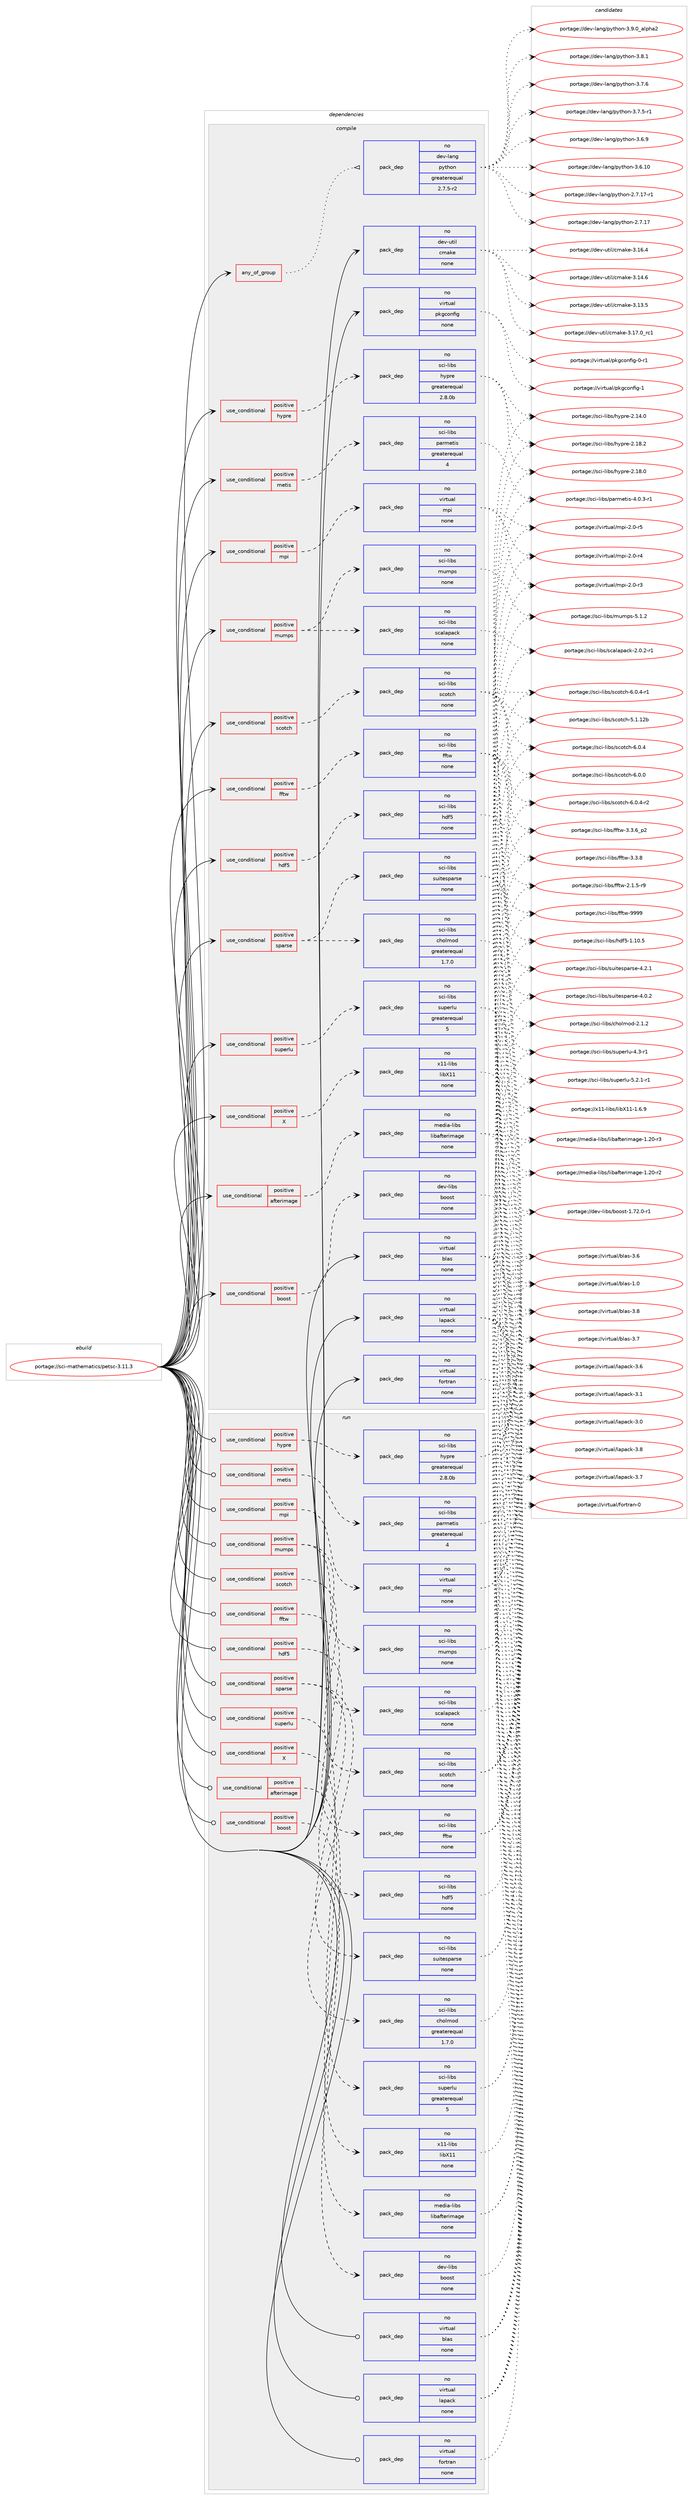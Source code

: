 digraph prolog {

# *************
# Graph options
# *************

newrank=true;
concentrate=true;
compound=true;
graph [rankdir=LR,fontname=Helvetica,fontsize=10,ranksep=1.5];#, ranksep=2.5, nodesep=0.2];
edge  [arrowhead=vee];
node  [fontname=Helvetica,fontsize=10];

# **********
# The ebuild
# **********

subgraph cluster_leftcol {
color=gray;
rank=same;
label=<<i>ebuild</i>>;
id [label="portage://sci-mathematics/petsc-3.11.3", color=red, width=4, href="../sci-mathematics/petsc-3.11.3.svg"];
}

# ****************
# The dependencies
# ****************

subgraph cluster_midcol {
color=gray;
label=<<i>dependencies</i>>;
subgraph cluster_compile {
fillcolor="#eeeeee";
style=filled;
label=<<i>compile</i>>;
subgraph any1338 {
dependency81937 [label=<<TABLE BORDER="0" CELLBORDER="1" CELLSPACING="0" CELLPADDING="4"><TR><TD CELLPADDING="10">any_of_group</TD></TR></TABLE>>, shape=none, color=red];subgraph pack64492 {
dependency81938 [label=<<TABLE BORDER="0" CELLBORDER="1" CELLSPACING="0" CELLPADDING="4" WIDTH="220"><TR><TD ROWSPAN="6" CELLPADDING="30">pack_dep</TD></TR><TR><TD WIDTH="110">no</TD></TR><TR><TD>dev-lang</TD></TR><TR><TD>python</TD></TR><TR><TD>greaterequal</TD></TR><TR><TD>2.7.5-r2</TD></TR></TABLE>>, shape=none, color=blue];
}
dependency81937:e -> dependency81938:w [weight=20,style="dotted",arrowhead="oinv"];
}
id:e -> dependency81937:w [weight=20,style="solid",arrowhead="vee"];
subgraph cond16023 {
dependency81939 [label=<<TABLE BORDER="0" CELLBORDER="1" CELLSPACING="0" CELLPADDING="4"><TR><TD ROWSPAN="3" CELLPADDING="10">use_conditional</TD></TR><TR><TD>positive</TD></TR><TR><TD>X</TD></TR></TABLE>>, shape=none, color=red];
subgraph pack64493 {
dependency81940 [label=<<TABLE BORDER="0" CELLBORDER="1" CELLSPACING="0" CELLPADDING="4" WIDTH="220"><TR><TD ROWSPAN="6" CELLPADDING="30">pack_dep</TD></TR><TR><TD WIDTH="110">no</TD></TR><TR><TD>x11-libs</TD></TR><TR><TD>libX11</TD></TR><TR><TD>none</TD></TR><TR><TD></TD></TR></TABLE>>, shape=none, color=blue];
}
dependency81939:e -> dependency81940:w [weight=20,style="dashed",arrowhead="vee"];
}
id:e -> dependency81939:w [weight=20,style="solid",arrowhead="vee"];
subgraph cond16024 {
dependency81941 [label=<<TABLE BORDER="0" CELLBORDER="1" CELLSPACING="0" CELLPADDING="4"><TR><TD ROWSPAN="3" CELLPADDING="10">use_conditional</TD></TR><TR><TD>positive</TD></TR><TR><TD>afterimage</TD></TR></TABLE>>, shape=none, color=red];
subgraph pack64494 {
dependency81942 [label=<<TABLE BORDER="0" CELLBORDER="1" CELLSPACING="0" CELLPADDING="4" WIDTH="220"><TR><TD ROWSPAN="6" CELLPADDING="30">pack_dep</TD></TR><TR><TD WIDTH="110">no</TD></TR><TR><TD>media-libs</TD></TR><TR><TD>libafterimage</TD></TR><TR><TD>none</TD></TR><TR><TD></TD></TR></TABLE>>, shape=none, color=blue];
}
dependency81941:e -> dependency81942:w [weight=20,style="dashed",arrowhead="vee"];
}
id:e -> dependency81941:w [weight=20,style="solid",arrowhead="vee"];
subgraph cond16025 {
dependency81943 [label=<<TABLE BORDER="0" CELLBORDER="1" CELLSPACING="0" CELLPADDING="4"><TR><TD ROWSPAN="3" CELLPADDING="10">use_conditional</TD></TR><TR><TD>positive</TD></TR><TR><TD>boost</TD></TR></TABLE>>, shape=none, color=red];
subgraph pack64495 {
dependency81944 [label=<<TABLE BORDER="0" CELLBORDER="1" CELLSPACING="0" CELLPADDING="4" WIDTH="220"><TR><TD ROWSPAN="6" CELLPADDING="30">pack_dep</TD></TR><TR><TD WIDTH="110">no</TD></TR><TR><TD>dev-libs</TD></TR><TR><TD>boost</TD></TR><TR><TD>none</TD></TR><TR><TD></TD></TR></TABLE>>, shape=none, color=blue];
}
dependency81943:e -> dependency81944:w [weight=20,style="dashed",arrowhead="vee"];
}
id:e -> dependency81943:w [weight=20,style="solid",arrowhead="vee"];
subgraph cond16026 {
dependency81945 [label=<<TABLE BORDER="0" CELLBORDER="1" CELLSPACING="0" CELLPADDING="4"><TR><TD ROWSPAN="3" CELLPADDING="10">use_conditional</TD></TR><TR><TD>positive</TD></TR><TR><TD>fftw</TD></TR></TABLE>>, shape=none, color=red];
subgraph pack64496 {
dependency81946 [label=<<TABLE BORDER="0" CELLBORDER="1" CELLSPACING="0" CELLPADDING="4" WIDTH="220"><TR><TD ROWSPAN="6" CELLPADDING="30">pack_dep</TD></TR><TR><TD WIDTH="110">no</TD></TR><TR><TD>sci-libs</TD></TR><TR><TD>fftw</TD></TR><TR><TD>none</TD></TR><TR><TD></TD></TR></TABLE>>, shape=none, color=blue];
}
dependency81945:e -> dependency81946:w [weight=20,style="dashed",arrowhead="vee"];
}
id:e -> dependency81945:w [weight=20,style="solid",arrowhead="vee"];
subgraph cond16027 {
dependency81947 [label=<<TABLE BORDER="0" CELLBORDER="1" CELLSPACING="0" CELLPADDING="4"><TR><TD ROWSPAN="3" CELLPADDING="10">use_conditional</TD></TR><TR><TD>positive</TD></TR><TR><TD>hdf5</TD></TR></TABLE>>, shape=none, color=red];
subgraph pack64497 {
dependency81948 [label=<<TABLE BORDER="0" CELLBORDER="1" CELLSPACING="0" CELLPADDING="4" WIDTH="220"><TR><TD ROWSPAN="6" CELLPADDING="30">pack_dep</TD></TR><TR><TD WIDTH="110">no</TD></TR><TR><TD>sci-libs</TD></TR><TR><TD>hdf5</TD></TR><TR><TD>none</TD></TR><TR><TD></TD></TR></TABLE>>, shape=none, color=blue];
}
dependency81947:e -> dependency81948:w [weight=20,style="dashed",arrowhead="vee"];
}
id:e -> dependency81947:w [weight=20,style="solid",arrowhead="vee"];
subgraph cond16028 {
dependency81949 [label=<<TABLE BORDER="0" CELLBORDER="1" CELLSPACING="0" CELLPADDING="4"><TR><TD ROWSPAN="3" CELLPADDING="10">use_conditional</TD></TR><TR><TD>positive</TD></TR><TR><TD>hypre</TD></TR></TABLE>>, shape=none, color=red];
subgraph pack64498 {
dependency81950 [label=<<TABLE BORDER="0" CELLBORDER="1" CELLSPACING="0" CELLPADDING="4" WIDTH="220"><TR><TD ROWSPAN="6" CELLPADDING="30">pack_dep</TD></TR><TR><TD WIDTH="110">no</TD></TR><TR><TD>sci-libs</TD></TR><TR><TD>hypre</TD></TR><TR><TD>greaterequal</TD></TR><TR><TD>2.8.0b</TD></TR></TABLE>>, shape=none, color=blue];
}
dependency81949:e -> dependency81950:w [weight=20,style="dashed",arrowhead="vee"];
}
id:e -> dependency81949:w [weight=20,style="solid",arrowhead="vee"];
subgraph cond16029 {
dependency81951 [label=<<TABLE BORDER="0" CELLBORDER="1" CELLSPACING="0" CELLPADDING="4"><TR><TD ROWSPAN="3" CELLPADDING="10">use_conditional</TD></TR><TR><TD>positive</TD></TR><TR><TD>metis</TD></TR></TABLE>>, shape=none, color=red];
subgraph pack64499 {
dependency81952 [label=<<TABLE BORDER="0" CELLBORDER="1" CELLSPACING="0" CELLPADDING="4" WIDTH="220"><TR><TD ROWSPAN="6" CELLPADDING="30">pack_dep</TD></TR><TR><TD WIDTH="110">no</TD></TR><TR><TD>sci-libs</TD></TR><TR><TD>parmetis</TD></TR><TR><TD>greaterequal</TD></TR><TR><TD>4</TD></TR></TABLE>>, shape=none, color=blue];
}
dependency81951:e -> dependency81952:w [weight=20,style="dashed",arrowhead="vee"];
}
id:e -> dependency81951:w [weight=20,style="solid",arrowhead="vee"];
subgraph cond16030 {
dependency81953 [label=<<TABLE BORDER="0" CELLBORDER="1" CELLSPACING="0" CELLPADDING="4"><TR><TD ROWSPAN="3" CELLPADDING="10">use_conditional</TD></TR><TR><TD>positive</TD></TR><TR><TD>mpi</TD></TR></TABLE>>, shape=none, color=red];
subgraph pack64500 {
dependency81954 [label=<<TABLE BORDER="0" CELLBORDER="1" CELLSPACING="0" CELLPADDING="4" WIDTH="220"><TR><TD ROWSPAN="6" CELLPADDING="30">pack_dep</TD></TR><TR><TD WIDTH="110">no</TD></TR><TR><TD>virtual</TD></TR><TR><TD>mpi</TD></TR><TR><TD>none</TD></TR><TR><TD></TD></TR></TABLE>>, shape=none, color=blue];
}
dependency81953:e -> dependency81954:w [weight=20,style="dashed",arrowhead="vee"];
}
id:e -> dependency81953:w [weight=20,style="solid",arrowhead="vee"];
subgraph cond16031 {
dependency81955 [label=<<TABLE BORDER="0" CELLBORDER="1" CELLSPACING="0" CELLPADDING="4"><TR><TD ROWSPAN="3" CELLPADDING="10">use_conditional</TD></TR><TR><TD>positive</TD></TR><TR><TD>mumps</TD></TR></TABLE>>, shape=none, color=red];
subgraph pack64501 {
dependency81956 [label=<<TABLE BORDER="0" CELLBORDER="1" CELLSPACING="0" CELLPADDING="4" WIDTH="220"><TR><TD ROWSPAN="6" CELLPADDING="30">pack_dep</TD></TR><TR><TD WIDTH="110">no</TD></TR><TR><TD>sci-libs</TD></TR><TR><TD>mumps</TD></TR><TR><TD>none</TD></TR><TR><TD></TD></TR></TABLE>>, shape=none, color=blue];
}
dependency81955:e -> dependency81956:w [weight=20,style="dashed",arrowhead="vee"];
subgraph pack64502 {
dependency81957 [label=<<TABLE BORDER="0" CELLBORDER="1" CELLSPACING="0" CELLPADDING="4" WIDTH="220"><TR><TD ROWSPAN="6" CELLPADDING="30">pack_dep</TD></TR><TR><TD WIDTH="110">no</TD></TR><TR><TD>sci-libs</TD></TR><TR><TD>scalapack</TD></TR><TR><TD>none</TD></TR><TR><TD></TD></TR></TABLE>>, shape=none, color=blue];
}
dependency81955:e -> dependency81957:w [weight=20,style="dashed",arrowhead="vee"];
}
id:e -> dependency81955:w [weight=20,style="solid",arrowhead="vee"];
subgraph cond16032 {
dependency81958 [label=<<TABLE BORDER="0" CELLBORDER="1" CELLSPACING="0" CELLPADDING="4"><TR><TD ROWSPAN="3" CELLPADDING="10">use_conditional</TD></TR><TR><TD>positive</TD></TR><TR><TD>scotch</TD></TR></TABLE>>, shape=none, color=red];
subgraph pack64503 {
dependency81959 [label=<<TABLE BORDER="0" CELLBORDER="1" CELLSPACING="0" CELLPADDING="4" WIDTH="220"><TR><TD ROWSPAN="6" CELLPADDING="30">pack_dep</TD></TR><TR><TD WIDTH="110">no</TD></TR><TR><TD>sci-libs</TD></TR><TR><TD>scotch</TD></TR><TR><TD>none</TD></TR><TR><TD></TD></TR></TABLE>>, shape=none, color=blue];
}
dependency81958:e -> dependency81959:w [weight=20,style="dashed",arrowhead="vee"];
}
id:e -> dependency81958:w [weight=20,style="solid",arrowhead="vee"];
subgraph cond16033 {
dependency81960 [label=<<TABLE BORDER="0" CELLBORDER="1" CELLSPACING="0" CELLPADDING="4"><TR><TD ROWSPAN="3" CELLPADDING="10">use_conditional</TD></TR><TR><TD>positive</TD></TR><TR><TD>sparse</TD></TR></TABLE>>, shape=none, color=red];
subgraph pack64504 {
dependency81961 [label=<<TABLE BORDER="0" CELLBORDER="1" CELLSPACING="0" CELLPADDING="4" WIDTH="220"><TR><TD ROWSPAN="6" CELLPADDING="30">pack_dep</TD></TR><TR><TD WIDTH="110">no</TD></TR><TR><TD>sci-libs</TD></TR><TR><TD>suitesparse</TD></TR><TR><TD>none</TD></TR><TR><TD></TD></TR></TABLE>>, shape=none, color=blue];
}
dependency81960:e -> dependency81961:w [weight=20,style="dashed",arrowhead="vee"];
subgraph pack64505 {
dependency81962 [label=<<TABLE BORDER="0" CELLBORDER="1" CELLSPACING="0" CELLPADDING="4" WIDTH="220"><TR><TD ROWSPAN="6" CELLPADDING="30">pack_dep</TD></TR><TR><TD WIDTH="110">no</TD></TR><TR><TD>sci-libs</TD></TR><TR><TD>cholmod</TD></TR><TR><TD>greaterequal</TD></TR><TR><TD>1.7.0</TD></TR></TABLE>>, shape=none, color=blue];
}
dependency81960:e -> dependency81962:w [weight=20,style="dashed",arrowhead="vee"];
}
id:e -> dependency81960:w [weight=20,style="solid",arrowhead="vee"];
subgraph cond16034 {
dependency81963 [label=<<TABLE BORDER="0" CELLBORDER="1" CELLSPACING="0" CELLPADDING="4"><TR><TD ROWSPAN="3" CELLPADDING="10">use_conditional</TD></TR><TR><TD>positive</TD></TR><TR><TD>superlu</TD></TR></TABLE>>, shape=none, color=red];
subgraph pack64506 {
dependency81964 [label=<<TABLE BORDER="0" CELLBORDER="1" CELLSPACING="0" CELLPADDING="4" WIDTH="220"><TR><TD ROWSPAN="6" CELLPADDING="30">pack_dep</TD></TR><TR><TD WIDTH="110">no</TD></TR><TR><TD>sci-libs</TD></TR><TR><TD>superlu</TD></TR><TR><TD>greaterequal</TD></TR><TR><TD>5</TD></TR></TABLE>>, shape=none, color=blue];
}
dependency81963:e -> dependency81964:w [weight=20,style="dashed",arrowhead="vee"];
}
id:e -> dependency81963:w [weight=20,style="solid",arrowhead="vee"];
subgraph pack64507 {
dependency81965 [label=<<TABLE BORDER="0" CELLBORDER="1" CELLSPACING="0" CELLPADDING="4" WIDTH="220"><TR><TD ROWSPAN="6" CELLPADDING="30">pack_dep</TD></TR><TR><TD WIDTH="110">no</TD></TR><TR><TD>dev-util</TD></TR><TR><TD>cmake</TD></TR><TR><TD>none</TD></TR><TR><TD></TD></TR></TABLE>>, shape=none, color=blue];
}
id:e -> dependency81965:w [weight=20,style="solid",arrowhead="vee"];
subgraph pack64508 {
dependency81966 [label=<<TABLE BORDER="0" CELLBORDER="1" CELLSPACING="0" CELLPADDING="4" WIDTH="220"><TR><TD ROWSPAN="6" CELLPADDING="30">pack_dep</TD></TR><TR><TD WIDTH="110">no</TD></TR><TR><TD>virtual</TD></TR><TR><TD>blas</TD></TR><TR><TD>none</TD></TR><TR><TD></TD></TR></TABLE>>, shape=none, color=blue];
}
id:e -> dependency81966:w [weight=20,style="solid",arrowhead="vee"];
subgraph pack64509 {
dependency81967 [label=<<TABLE BORDER="0" CELLBORDER="1" CELLSPACING="0" CELLPADDING="4" WIDTH="220"><TR><TD ROWSPAN="6" CELLPADDING="30">pack_dep</TD></TR><TR><TD WIDTH="110">no</TD></TR><TR><TD>virtual</TD></TR><TR><TD>fortran</TD></TR><TR><TD>none</TD></TR><TR><TD></TD></TR></TABLE>>, shape=none, color=blue];
}
id:e -> dependency81967:w [weight=20,style="solid",arrowhead="vee"];
subgraph pack64510 {
dependency81968 [label=<<TABLE BORDER="0" CELLBORDER="1" CELLSPACING="0" CELLPADDING="4" WIDTH="220"><TR><TD ROWSPAN="6" CELLPADDING="30">pack_dep</TD></TR><TR><TD WIDTH="110">no</TD></TR><TR><TD>virtual</TD></TR><TR><TD>lapack</TD></TR><TR><TD>none</TD></TR><TR><TD></TD></TR></TABLE>>, shape=none, color=blue];
}
id:e -> dependency81968:w [weight=20,style="solid",arrowhead="vee"];
subgraph pack64511 {
dependency81969 [label=<<TABLE BORDER="0" CELLBORDER="1" CELLSPACING="0" CELLPADDING="4" WIDTH="220"><TR><TD ROWSPAN="6" CELLPADDING="30">pack_dep</TD></TR><TR><TD WIDTH="110">no</TD></TR><TR><TD>virtual</TD></TR><TR><TD>pkgconfig</TD></TR><TR><TD>none</TD></TR><TR><TD></TD></TR></TABLE>>, shape=none, color=blue];
}
id:e -> dependency81969:w [weight=20,style="solid",arrowhead="vee"];
}
subgraph cluster_compileandrun {
fillcolor="#eeeeee";
style=filled;
label=<<i>compile and run</i>>;
}
subgraph cluster_run {
fillcolor="#eeeeee";
style=filled;
label=<<i>run</i>>;
subgraph cond16035 {
dependency81970 [label=<<TABLE BORDER="0" CELLBORDER="1" CELLSPACING="0" CELLPADDING="4"><TR><TD ROWSPAN="3" CELLPADDING="10">use_conditional</TD></TR><TR><TD>positive</TD></TR><TR><TD>X</TD></TR></TABLE>>, shape=none, color=red];
subgraph pack64512 {
dependency81971 [label=<<TABLE BORDER="0" CELLBORDER="1" CELLSPACING="0" CELLPADDING="4" WIDTH="220"><TR><TD ROWSPAN="6" CELLPADDING="30">pack_dep</TD></TR><TR><TD WIDTH="110">no</TD></TR><TR><TD>x11-libs</TD></TR><TR><TD>libX11</TD></TR><TR><TD>none</TD></TR><TR><TD></TD></TR></TABLE>>, shape=none, color=blue];
}
dependency81970:e -> dependency81971:w [weight=20,style="dashed",arrowhead="vee"];
}
id:e -> dependency81970:w [weight=20,style="solid",arrowhead="odot"];
subgraph cond16036 {
dependency81972 [label=<<TABLE BORDER="0" CELLBORDER="1" CELLSPACING="0" CELLPADDING="4"><TR><TD ROWSPAN="3" CELLPADDING="10">use_conditional</TD></TR><TR><TD>positive</TD></TR><TR><TD>afterimage</TD></TR></TABLE>>, shape=none, color=red];
subgraph pack64513 {
dependency81973 [label=<<TABLE BORDER="0" CELLBORDER="1" CELLSPACING="0" CELLPADDING="4" WIDTH="220"><TR><TD ROWSPAN="6" CELLPADDING="30">pack_dep</TD></TR><TR><TD WIDTH="110">no</TD></TR><TR><TD>media-libs</TD></TR><TR><TD>libafterimage</TD></TR><TR><TD>none</TD></TR><TR><TD></TD></TR></TABLE>>, shape=none, color=blue];
}
dependency81972:e -> dependency81973:w [weight=20,style="dashed",arrowhead="vee"];
}
id:e -> dependency81972:w [weight=20,style="solid",arrowhead="odot"];
subgraph cond16037 {
dependency81974 [label=<<TABLE BORDER="0" CELLBORDER="1" CELLSPACING="0" CELLPADDING="4"><TR><TD ROWSPAN="3" CELLPADDING="10">use_conditional</TD></TR><TR><TD>positive</TD></TR><TR><TD>boost</TD></TR></TABLE>>, shape=none, color=red];
subgraph pack64514 {
dependency81975 [label=<<TABLE BORDER="0" CELLBORDER="1" CELLSPACING="0" CELLPADDING="4" WIDTH="220"><TR><TD ROWSPAN="6" CELLPADDING="30">pack_dep</TD></TR><TR><TD WIDTH="110">no</TD></TR><TR><TD>dev-libs</TD></TR><TR><TD>boost</TD></TR><TR><TD>none</TD></TR><TR><TD></TD></TR></TABLE>>, shape=none, color=blue];
}
dependency81974:e -> dependency81975:w [weight=20,style="dashed",arrowhead="vee"];
}
id:e -> dependency81974:w [weight=20,style="solid",arrowhead="odot"];
subgraph cond16038 {
dependency81976 [label=<<TABLE BORDER="0" CELLBORDER="1" CELLSPACING="0" CELLPADDING="4"><TR><TD ROWSPAN="3" CELLPADDING="10">use_conditional</TD></TR><TR><TD>positive</TD></TR><TR><TD>fftw</TD></TR></TABLE>>, shape=none, color=red];
subgraph pack64515 {
dependency81977 [label=<<TABLE BORDER="0" CELLBORDER="1" CELLSPACING="0" CELLPADDING="4" WIDTH="220"><TR><TD ROWSPAN="6" CELLPADDING="30">pack_dep</TD></TR><TR><TD WIDTH="110">no</TD></TR><TR><TD>sci-libs</TD></TR><TR><TD>fftw</TD></TR><TR><TD>none</TD></TR><TR><TD></TD></TR></TABLE>>, shape=none, color=blue];
}
dependency81976:e -> dependency81977:w [weight=20,style="dashed",arrowhead="vee"];
}
id:e -> dependency81976:w [weight=20,style="solid",arrowhead="odot"];
subgraph cond16039 {
dependency81978 [label=<<TABLE BORDER="0" CELLBORDER="1" CELLSPACING="0" CELLPADDING="4"><TR><TD ROWSPAN="3" CELLPADDING="10">use_conditional</TD></TR><TR><TD>positive</TD></TR><TR><TD>hdf5</TD></TR></TABLE>>, shape=none, color=red];
subgraph pack64516 {
dependency81979 [label=<<TABLE BORDER="0" CELLBORDER="1" CELLSPACING="0" CELLPADDING="4" WIDTH="220"><TR><TD ROWSPAN="6" CELLPADDING="30">pack_dep</TD></TR><TR><TD WIDTH="110">no</TD></TR><TR><TD>sci-libs</TD></TR><TR><TD>hdf5</TD></TR><TR><TD>none</TD></TR><TR><TD></TD></TR></TABLE>>, shape=none, color=blue];
}
dependency81978:e -> dependency81979:w [weight=20,style="dashed",arrowhead="vee"];
}
id:e -> dependency81978:w [weight=20,style="solid",arrowhead="odot"];
subgraph cond16040 {
dependency81980 [label=<<TABLE BORDER="0" CELLBORDER="1" CELLSPACING="0" CELLPADDING="4"><TR><TD ROWSPAN="3" CELLPADDING="10">use_conditional</TD></TR><TR><TD>positive</TD></TR><TR><TD>hypre</TD></TR></TABLE>>, shape=none, color=red];
subgraph pack64517 {
dependency81981 [label=<<TABLE BORDER="0" CELLBORDER="1" CELLSPACING="0" CELLPADDING="4" WIDTH="220"><TR><TD ROWSPAN="6" CELLPADDING="30">pack_dep</TD></TR><TR><TD WIDTH="110">no</TD></TR><TR><TD>sci-libs</TD></TR><TR><TD>hypre</TD></TR><TR><TD>greaterequal</TD></TR><TR><TD>2.8.0b</TD></TR></TABLE>>, shape=none, color=blue];
}
dependency81980:e -> dependency81981:w [weight=20,style="dashed",arrowhead="vee"];
}
id:e -> dependency81980:w [weight=20,style="solid",arrowhead="odot"];
subgraph cond16041 {
dependency81982 [label=<<TABLE BORDER="0" CELLBORDER="1" CELLSPACING="0" CELLPADDING="4"><TR><TD ROWSPAN="3" CELLPADDING="10">use_conditional</TD></TR><TR><TD>positive</TD></TR><TR><TD>metis</TD></TR></TABLE>>, shape=none, color=red];
subgraph pack64518 {
dependency81983 [label=<<TABLE BORDER="0" CELLBORDER="1" CELLSPACING="0" CELLPADDING="4" WIDTH="220"><TR><TD ROWSPAN="6" CELLPADDING="30">pack_dep</TD></TR><TR><TD WIDTH="110">no</TD></TR><TR><TD>sci-libs</TD></TR><TR><TD>parmetis</TD></TR><TR><TD>greaterequal</TD></TR><TR><TD>4</TD></TR></TABLE>>, shape=none, color=blue];
}
dependency81982:e -> dependency81983:w [weight=20,style="dashed",arrowhead="vee"];
}
id:e -> dependency81982:w [weight=20,style="solid",arrowhead="odot"];
subgraph cond16042 {
dependency81984 [label=<<TABLE BORDER="0" CELLBORDER="1" CELLSPACING="0" CELLPADDING="4"><TR><TD ROWSPAN="3" CELLPADDING="10">use_conditional</TD></TR><TR><TD>positive</TD></TR><TR><TD>mpi</TD></TR></TABLE>>, shape=none, color=red];
subgraph pack64519 {
dependency81985 [label=<<TABLE BORDER="0" CELLBORDER="1" CELLSPACING="0" CELLPADDING="4" WIDTH="220"><TR><TD ROWSPAN="6" CELLPADDING="30">pack_dep</TD></TR><TR><TD WIDTH="110">no</TD></TR><TR><TD>virtual</TD></TR><TR><TD>mpi</TD></TR><TR><TD>none</TD></TR><TR><TD></TD></TR></TABLE>>, shape=none, color=blue];
}
dependency81984:e -> dependency81985:w [weight=20,style="dashed",arrowhead="vee"];
}
id:e -> dependency81984:w [weight=20,style="solid",arrowhead="odot"];
subgraph cond16043 {
dependency81986 [label=<<TABLE BORDER="0" CELLBORDER="1" CELLSPACING="0" CELLPADDING="4"><TR><TD ROWSPAN="3" CELLPADDING="10">use_conditional</TD></TR><TR><TD>positive</TD></TR><TR><TD>mumps</TD></TR></TABLE>>, shape=none, color=red];
subgraph pack64520 {
dependency81987 [label=<<TABLE BORDER="0" CELLBORDER="1" CELLSPACING="0" CELLPADDING="4" WIDTH="220"><TR><TD ROWSPAN="6" CELLPADDING="30">pack_dep</TD></TR><TR><TD WIDTH="110">no</TD></TR><TR><TD>sci-libs</TD></TR><TR><TD>mumps</TD></TR><TR><TD>none</TD></TR><TR><TD></TD></TR></TABLE>>, shape=none, color=blue];
}
dependency81986:e -> dependency81987:w [weight=20,style="dashed",arrowhead="vee"];
subgraph pack64521 {
dependency81988 [label=<<TABLE BORDER="0" CELLBORDER="1" CELLSPACING="0" CELLPADDING="4" WIDTH="220"><TR><TD ROWSPAN="6" CELLPADDING="30">pack_dep</TD></TR><TR><TD WIDTH="110">no</TD></TR><TR><TD>sci-libs</TD></TR><TR><TD>scalapack</TD></TR><TR><TD>none</TD></TR><TR><TD></TD></TR></TABLE>>, shape=none, color=blue];
}
dependency81986:e -> dependency81988:w [weight=20,style="dashed",arrowhead="vee"];
}
id:e -> dependency81986:w [weight=20,style="solid",arrowhead="odot"];
subgraph cond16044 {
dependency81989 [label=<<TABLE BORDER="0" CELLBORDER="1" CELLSPACING="0" CELLPADDING="4"><TR><TD ROWSPAN="3" CELLPADDING="10">use_conditional</TD></TR><TR><TD>positive</TD></TR><TR><TD>scotch</TD></TR></TABLE>>, shape=none, color=red];
subgraph pack64522 {
dependency81990 [label=<<TABLE BORDER="0" CELLBORDER="1" CELLSPACING="0" CELLPADDING="4" WIDTH="220"><TR><TD ROWSPAN="6" CELLPADDING="30">pack_dep</TD></TR><TR><TD WIDTH="110">no</TD></TR><TR><TD>sci-libs</TD></TR><TR><TD>scotch</TD></TR><TR><TD>none</TD></TR><TR><TD></TD></TR></TABLE>>, shape=none, color=blue];
}
dependency81989:e -> dependency81990:w [weight=20,style="dashed",arrowhead="vee"];
}
id:e -> dependency81989:w [weight=20,style="solid",arrowhead="odot"];
subgraph cond16045 {
dependency81991 [label=<<TABLE BORDER="0" CELLBORDER="1" CELLSPACING="0" CELLPADDING="4"><TR><TD ROWSPAN="3" CELLPADDING="10">use_conditional</TD></TR><TR><TD>positive</TD></TR><TR><TD>sparse</TD></TR></TABLE>>, shape=none, color=red];
subgraph pack64523 {
dependency81992 [label=<<TABLE BORDER="0" CELLBORDER="1" CELLSPACING="0" CELLPADDING="4" WIDTH="220"><TR><TD ROWSPAN="6" CELLPADDING="30">pack_dep</TD></TR><TR><TD WIDTH="110">no</TD></TR><TR><TD>sci-libs</TD></TR><TR><TD>suitesparse</TD></TR><TR><TD>none</TD></TR><TR><TD></TD></TR></TABLE>>, shape=none, color=blue];
}
dependency81991:e -> dependency81992:w [weight=20,style="dashed",arrowhead="vee"];
subgraph pack64524 {
dependency81993 [label=<<TABLE BORDER="0" CELLBORDER="1" CELLSPACING="0" CELLPADDING="4" WIDTH="220"><TR><TD ROWSPAN="6" CELLPADDING="30">pack_dep</TD></TR><TR><TD WIDTH="110">no</TD></TR><TR><TD>sci-libs</TD></TR><TR><TD>cholmod</TD></TR><TR><TD>greaterequal</TD></TR><TR><TD>1.7.0</TD></TR></TABLE>>, shape=none, color=blue];
}
dependency81991:e -> dependency81993:w [weight=20,style="dashed",arrowhead="vee"];
}
id:e -> dependency81991:w [weight=20,style="solid",arrowhead="odot"];
subgraph cond16046 {
dependency81994 [label=<<TABLE BORDER="0" CELLBORDER="1" CELLSPACING="0" CELLPADDING="4"><TR><TD ROWSPAN="3" CELLPADDING="10">use_conditional</TD></TR><TR><TD>positive</TD></TR><TR><TD>superlu</TD></TR></TABLE>>, shape=none, color=red];
subgraph pack64525 {
dependency81995 [label=<<TABLE BORDER="0" CELLBORDER="1" CELLSPACING="0" CELLPADDING="4" WIDTH="220"><TR><TD ROWSPAN="6" CELLPADDING="30">pack_dep</TD></TR><TR><TD WIDTH="110">no</TD></TR><TR><TD>sci-libs</TD></TR><TR><TD>superlu</TD></TR><TR><TD>greaterequal</TD></TR><TR><TD>5</TD></TR></TABLE>>, shape=none, color=blue];
}
dependency81994:e -> dependency81995:w [weight=20,style="dashed",arrowhead="vee"];
}
id:e -> dependency81994:w [weight=20,style="solid",arrowhead="odot"];
subgraph pack64526 {
dependency81996 [label=<<TABLE BORDER="0" CELLBORDER="1" CELLSPACING="0" CELLPADDING="4" WIDTH="220"><TR><TD ROWSPAN="6" CELLPADDING="30">pack_dep</TD></TR><TR><TD WIDTH="110">no</TD></TR><TR><TD>virtual</TD></TR><TR><TD>blas</TD></TR><TR><TD>none</TD></TR><TR><TD></TD></TR></TABLE>>, shape=none, color=blue];
}
id:e -> dependency81996:w [weight=20,style="solid",arrowhead="odot"];
subgraph pack64527 {
dependency81997 [label=<<TABLE BORDER="0" CELLBORDER="1" CELLSPACING="0" CELLPADDING="4" WIDTH="220"><TR><TD ROWSPAN="6" CELLPADDING="30">pack_dep</TD></TR><TR><TD WIDTH="110">no</TD></TR><TR><TD>virtual</TD></TR><TR><TD>fortran</TD></TR><TR><TD>none</TD></TR><TR><TD></TD></TR></TABLE>>, shape=none, color=blue];
}
id:e -> dependency81997:w [weight=20,style="solid",arrowhead="odot"];
subgraph pack64528 {
dependency81998 [label=<<TABLE BORDER="0" CELLBORDER="1" CELLSPACING="0" CELLPADDING="4" WIDTH="220"><TR><TD ROWSPAN="6" CELLPADDING="30">pack_dep</TD></TR><TR><TD WIDTH="110">no</TD></TR><TR><TD>virtual</TD></TR><TR><TD>lapack</TD></TR><TR><TD>none</TD></TR><TR><TD></TD></TR></TABLE>>, shape=none, color=blue];
}
id:e -> dependency81998:w [weight=20,style="solid",arrowhead="odot"];
}
}

# **************
# The candidates
# **************

subgraph cluster_choices {
rank=same;
color=gray;
label=<<i>candidates</i>>;

subgraph choice64492 {
color=black;
nodesep=1;
choice10010111845108971101034711212111610411111045514657464895971081121049750 [label="portage://dev-lang/python-3.9.0_alpha2", color=red, width=4,href="../dev-lang/python-3.9.0_alpha2.svg"];
choice100101118451089711010347112121116104111110455146564649 [label="portage://dev-lang/python-3.8.1", color=red, width=4,href="../dev-lang/python-3.8.1.svg"];
choice100101118451089711010347112121116104111110455146554654 [label="portage://dev-lang/python-3.7.6", color=red, width=4,href="../dev-lang/python-3.7.6.svg"];
choice1001011184510897110103471121211161041111104551465546534511449 [label="portage://dev-lang/python-3.7.5-r1", color=red, width=4,href="../dev-lang/python-3.7.5-r1.svg"];
choice100101118451089711010347112121116104111110455146544657 [label="portage://dev-lang/python-3.6.9", color=red, width=4,href="../dev-lang/python-3.6.9.svg"];
choice10010111845108971101034711212111610411111045514654464948 [label="portage://dev-lang/python-3.6.10", color=red, width=4,href="../dev-lang/python-3.6.10.svg"];
choice100101118451089711010347112121116104111110455046554649554511449 [label="portage://dev-lang/python-2.7.17-r1", color=red, width=4,href="../dev-lang/python-2.7.17-r1.svg"];
choice10010111845108971101034711212111610411111045504655464955 [label="portage://dev-lang/python-2.7.17", color=red, width=4,href="../dev-lang/python-2.7.17.svg"];
dependency81938:e -> choice10010111845108971101034711212111610411111045514657464895971081121049750:w [style=dotted,weight="100"];
dependency81938:e -> choice100101118451089711010347112121116104111110455146564649:w [style=dotted,weight="100"];
dependency81938:e -> choice100101118451089711010347112121116104111110455146554654:w [style=dotted,weight="100"];
dependency81938:e -> choice1001011184510897110103471121211161041111104551465546534511449:w [style=dotted,weight="100"];
dependency81938:e -> choice100101118451089711010347112121116104111110455146544657:w [style=dotted,weight="100"];
dependency81938:e -> choice10010111845108971101034711212111610411111045514654464948:w [style=dotted,weight="100"];
dependency81938:e -> choice100101118451089711010347112121116104111110455046554649554511449:w [style=dotted,weight="100"];
dependency81938:e -> choice10010111845108971101034711212111610411111045504655464955:w [style=dotted,weight="100"];
}
subgraph choice64493 {
color=black;
nodesep=1;
choice120494945108105981154710810598884949454946544657 [label="portage://x11-libs/libX11-1.6.9", color=red, width=4,href="../x11-libs/libX11-1.6.9.svg"];
dependency81940:e -> choice120494945108105981154710810598884949454946544657:w [style=dotted,weight="100"];
}
subgraph choice64494 {
color=black;
nodesep=1;
choice1091011001059745108105981154710810598971021161011141051099710310145494650484511451 [label="portage://media-libs/libafterimage-1.20-r3", color=red, width=4,href="../media-libs/libafterimage-1.20-r3.svg"];
choice1091011001059745108105981154710810598971021161011141051099710310145494650484511450 [label="portage://media-libs/libafterimage-1.20-r2", color=red, width=4,href="../media-libs/libafterimage-1.20-r2.svg"];
dependency81942:e -> choice1091011001059745108105981154710810598971021161011141051099710310145494650484511451:w [style=dotted,weight="100"];
dependency81942:e -> choice1091011001059745108105981154710810598971021161011141051099710310145494650484511450:w [style=dotted,weight="100"];
}
subgraph choice64495 {
color=black;
nodesep=1;
choice10010111845108105981154798111111115116454946555046484511449 [label="portage://dev-libs/boost-1.72.0-r1", color=red, width=4,href="../dev-libs/boost-1.72.0-r1.svg"];
dependency81944:e -> choice10010111845108105981154798111111115116454946555046484511449:w [style=dotted,weight="100"];
}
subgraph choice64496 {
color=black;
nodesep=1;
choice115991054510810598115471021021161194557575757 [label="portage://sci-libs/fftw-9999", color=red, width=4,href="../sci-libs/fftw-9999.svg"];
choice11599105451081059811547102102116119455146514656 [label="portage://sci-libs/fftw-3.3.8", color=red, width=4,href="../sci-libs/fftw-3.3.8.svg"];
choice115991054510810598115471021021161194551465146549511250 [label="portage://sci-libs/fftw-3.3.6_p2", color=red, width=4,href="../sci-libs/fftw-3.3.6_p2.svg"];
choice115991054510810598115471021021161194550464946534511457 [label="portage://sci-libs/fftw-2.1.5-r9", color=red, width=4,href="../sci-libs/fftw-2.1.5-r9.svg"];
dependency81946:e -> choice115991054510810598115471021021161194557575757:w [style=dotted,weight="100"];
dependency81946:e -> choice11599105451081059811547102102116119455146514656:w [style=dotted,weight="100"];
dependency81946:e -> choice115991054510810598115471021021161194551465146549511250:w [style=dotted,weight="100"];
dependency81946:e -> choice115991054510810598115471021021161194550464946534511457:w [style=dotted,weight="100"];
}
subgraph choice64497 {
color=black;
nodesep=1;
choice115991054510810598115471041001025345494649484653 [label="portage://sci-libs/hdf5-1.10.5", color=red, width=4,href="../sci-libs/hdf5-1.10.5.svg"];
dependency81948:e -> choice115991054510810598115471041001025345494649484653:w [style=dotted,weight="100"];
}
subgraph choice64498 {
color=black;
nodesep=1;
choice1159910545108105981154710412111211410145504649564650 [label="portage://sci-libs/hypre-2.18.2", color=red, width=4,href="../sci-libs/hypre-2.18.2.svg"];
choice1159910545108105981154710412111211410145504649564648 [label="portage://sci-libs/hypre-2.18.0", color=red, width=4,href="../sci-libs/hypre-2.18.0.svg"];
choice1159910545108105981154710412111211410145504649524648 [label="portage://sci-libs/hypre-2.14.0", color=red, width=4,href="../sci-libs/hypre-2.14.0.svg"];
dependency81950:e -> choice1159910545108105981154710412111211410145504649564650:w [style=dotted,weight="100"];
dependency81950:e -> choice1159910545108105981154710412111211410145504649564648:w [style=dotted,weight="100"];
dependency81950:e -> choice1159910545108105981154710412111211410145504649524648:w [style=dotted,weight="100"];
}
subgraph choice64499 {
color=black;
nodesep=1;
choice11599105451081059811547112971141091011161051154552464846514511449 [label="portage://sci-libs/parmetis-4.0.3-r1", color=red, width=4,href="../sci-libs/parmetis-4.0.3-r1.svg"];
dependency81952:e -> choice11599105451081059811547112971141091011161051154552464846514511449:w [style=dotted,weight="100"];
}
subgraph choice64500 {
color=black;
nodesep=1;
choice1181051141161179710847109112105455046484511453 [label="portage://virtual/mpi-2.0-r5", color=red, width=4,href="../virtual/mpi-2.0-r5.svg"];
choice1181051141161179710847109112105455046484511452 [label="portage://virtual/mpi-2.0-r4", color=red, width=4,href="../virtual/mpi-2.0-r4.svg"];
choice1181051141161179710847109112105455046484511451 [label="portage://virtual/mpi-2.0-r3", color=red, width=4,href="../virtual/mpi-2.0-r3.svg"];
dependency81954:e -> choice1181051141161179710847109112105455046484511453:w [style=dotted,weight="100"];
dependency81954:e -> choice1181051141161179710847109112105455046484511452:w [style=dotted,weight="100"];
dependency81954:e -> choice1181051141161179710847109112105455046484511451:w [style=dotted,weight="100"];
}
subgraph choice64501 {
color=black;
nodesep=1;
choice11599105451081059811547109117109112115455346494650 [label="portage://sci-libs/mumps-5.1.2", color=red, width=4,href="../sci-libs/mumps-5.1.2.svg"];
dependency81956:e -> choice11599105451081059811547109117109112115455346494650:w [style=dotted,weight="100"];
}
subgraph choice64502 {
color=black;
nodesep=1;
choice1159910545108105981154711599971089711297991074550464846504511449 [label="portage://sci-libs/scalapack-2.0.2-r1", color=red, width=4,href="../sci-libs/scalapack-2.0.2-r1.svg"];
dependency81957:e -> choice1159910545108105981154711599971089711297991074550464846504511449:w [style=dotted,weight="100"];
}
subgraph choice64503 {
color=black;
nodesep=1;
choice1159910545108105981154711599111116991044554464846524511450 [label="portage://sci-libs/scotch-6.0.4-r2", color=red, width=4,href="../sci-libs/scotch-6.0.4-r2.svg"];
choice1159910545108105981154711599111116991044554464846524511449 [label="portage://sci-libs/scotch-6.0.4-r1", color=red, width=4,href="../sci-libs/scotch-6.0.4-r1.svg"];
choice115991054510810598115471159911111699104455446484652 [label="portage://sci-libs/scotch-6.0.4", color=red, width=4,href="../sci-libs/scotch-6.0.4.svg"];
choice115991054510810598115471159911111699104455446484648 [label="portage://sci-libs/scotch-6.0.0", color=red, width=4,href="../sci-libs/scotch-6.0.0.svg"];
choice1159910545108105981154711599111116991044553464946495098 [label="portage://sci-libs/scotch-5.1.12b", color=red, width=4,href="../sci-libs/scotch-5.1.12b.svg"];
dependency81959:e -> choice1159910545108105981154711599111116991044554464846524511450:w [style=dotted,weight="100"];
dependency81959:e -> choice1159910545108105981154711599111116991044554464846524511449:w [style=dotted,weight="100"];
dependency81959:e -> choice115991054510810598115471159911111699104455446484652:w [style=dotted,weight="100"];
dependency81959:e -> choice115991054510810598115471159911111699104455446484648:w [style=dotted,weight="100"];
dependency81959:e -> choice1159910545108105981154711599111116991044553464946495098:w [style=dotted,weight="100"];
}
subgraph choice64504 {
color=black;
nodesep=1;
choice1159910545108105981154711511710511610111511297114115101455246504649 [label="portage://sci-libs/suitesparse-4.2.1", color=red, width=4,href="../sci-libs/suitesparse-4.2.1.svg"];
choice1159910545108105981154711511710511610111511297114115101455246484650 [label="portage://sci-libs/suitesparse-4.0.2", color=red, width=4,href="../sci-libs/suitesparse-4.0.2.svg"];
dependency81961:e -> choice1159910545108105981154711511710511610111511297114115101455246504649:w [style=dotted,weight="100"];
dependency81961:e -> choice1159910545108105981154711511710511610111511297114115101455246484650:w [style=dotted,weight="100"];
}
subgraph choice64505 {
color=black;
nodesep=1;
choice1159910545108105981154799104111108109111100455046494650 [label="portage://sci-libs/cholmod-2.1.2", color=red, width=4,href="../sci-libs/cholmod-2.1.2.svg"];
dependency81962:e -> choice1159910545108105981154799104111108109111100455046494650:w [style=dotted,weight="100"];
}
subgraph choice64506 {
color=black;
nodesep=1;
choice115991054510810598115471151171121011141081174553465046494511449 [label="portage://sci-libs/superlu-5.2.1-r1", color=red, width=4,href="../sci-libs/superlu-5.2.1-r1.svg"];
choice11599105451081059811547115117112101114108117455246514511449 [label="portage://sci-libs/superlu-4.3-r1", color=red, width=4,href="../sci-libs/superlu-4.3-r1.svg"];
dependency81964:e -> choice115991054510810598115471151171121011141081174553465046494511449:w [style=dotted,weight="100"];
dependency81964:e -> choice11599105451081059811547115117112101114108117455246514511449:w [style=dotted,weight="100"];
}
subgraph choice64507 {
color=black;
nodesep=1;
choice1001011184511711610510847991099710710145514649554648951149949 [label="portage://dev-util/cmake-3.17.0_rc1", color=red, width=4,href="../dev-util/cmake-3.17.0_rc1.svg"];
choice1001011184511711610510847991099710710145514649544652 [label="portage://dev-util/cmake-3.16.4", color=red, width=4,href="../dev-util/cmake-3.16.4.svg"];
choice1001011184511711610510847991099710710145514649524654 [label="portage://dev-util/cmake-3.14.6", color=red, width=4,href="../dev-util/cmake-3.14.6.svg"];
choice1001011184511711610510847991099710710145514649514653 [label="portage://dev-util/cmake-3.13.5", color=red, width=4,href="../dev-util/cmake-3.13.5.svg"];
dependency81965:e -> choice1001011184511711610510847991099710710145514649554648951149949:w [style=dotted,weight="100"];
dependency81965:e -> choice1001011184511711610510847991099710710145514649544652:w [style=dotted,weight="100"];
dependency81965:e -> choice1001011184511711610510847991099710710145514649524654:w [style=dotted,weight="100"];
dependency81965:e -> choice1001011184511711610510847991099710710145514649514653:w [style=dotted,weight="100"];
}
subgraph choice64508 {
color=black;
nodesep=1;
choice1181051141161179710847981089711545514656 [label="portage://virtual/blas-3.8", color=red, width=4,href="../virtual/blas-3.8.svg"];
choice1181051141161179710847981089711545514655 [label="portage://virtual/blas-3.7", color=red, width=4,href="../virtual/blas-3.7.svg"];
choice1181051141161179710847981089711545514654 [label="portage://virtual/blas-3.6", color=red, width=4,href="../virtual/blas-3.6.svg"];
choice1181051141161179710847981089711545494648 [label="portage://virtual/blas-1.0", color=red, width=4,href="../virtual/blas-1.0.svg"];
dependency81966:e -> choice1181051141161179710847981089711545514656:w [style=dotted,weight="100"];
dependency81966:e -> choice1181051141161179710847981089711545514655:w [style=dotted,weight="100"];
dependency81966:e -> choice1181051141161179710847981089711545514654:w [style=dotted,weight="100"];
dependency81966:e -> choice1181051141161179710847981089711545494648:w [style=dotted,weight="100"];
}
subgraph choice64509 {
color=black;
nodesep=1;
choice1181051141161179710847102111114116114971104548 [label="portage://virtual/fortran-0", color=red, width=4,href="../virtual/fortran-0.svg"];
dependency81967:e -> choice1181051141161179710847102111114116114971104548:w [style=dotted,weight="100"];
}
subgraph choice64510 {
color=black;
nodesep=1;
choice118105114116117971084710897112979910745514656 [label="portage://virtual/lapack-3.8", color=red, width=4,href="../virtual/lapack-3.8.svg"];
choice118105114116117971084710897112979910745514655 [label="portage://virtual/lapack-3.7", color=red, width=4,href="../virtual/lapack-3.7.svg"];
choice118105114116117971084710897112979910745514654 [label="portage://virtual/lapack-3.6", color=red, width=4,href="../virtual/lapack-3.6.svg"];
choice118105114116117971084710897112979910745514649 [label="portage://virtual/lapack-3.1", color=red, width=4,href="../virtual/lapack-3.1.svg"];
choice118105114116117971084710897112979910745514648 [label="portage://virtual/lapack-3.0", color=red, width=4,href="../virtual/lapack-3.0.svg"];
dependency81968:e -> choice118105114116117971084710897112979910745514656:w [style=dotted,weight="100"];
dependency81968:e -> choice118105114116117971084710897112979910745514655:w [style=dotted,weight="100"];
dependency81968:e -> choice118105114116117971084710897112979910745514654:w [style=dotted,weight="100"];
dependency81968:e -> choice118105114116117971084710897112979910745514649:w [style=dotted,weight="100"];
dependency81968:e -> choice118105114116117971084710897112979910745514648:w [style=dotted,weight="100"];
}
subgraph choice64511 {
color=black;
nodesep=1;
choice1181051141161179710847112107103991111101021051034549 [label="portage://virtual/pkgconfig-1", color=red, width=4,href="../virtual/pkgconfig-1.svg"];
choice11810511411611797108471121071039911111010210510345484511449 [label="portage://virtual/pkgconfig-0-r1", color=red, width=4,href="../virtual/pkgconfig-0-r1.svg"];
dependency81969:e -> choice1181051141161179710847112107103991111101021051034549:w [style=dotted,weight="100"];
dependency81969:e -> choice11810511411611797108471121071039911111010210510345484511449:w [style=dotted,weight="100"];
}
subgraph choice64512 {
color=black;
nodesep=1;
choice120494945108105981154710810598884949454946544657 [label="portage://x11-libs/libX11-1.6.9", color=red, width=4,href="../x11-libs/libX11-1.6.9.svg"];
dependency81971:e -> choice120494945108105981154710810598884949454946544657:w [style=dotted,weight="100"];
}
subgraph choice64513 {
color=black;
nodesep=1;
choice1091011001059745108105981154710810598971021161011141051099710310145494650484511451 [label="portage://media-libs/libafterimage-1.20-r3", color=red, width=4,href="../media-libs/libafterimage-1.20-r3.svg"];
choice1091011001059745108105981154710810598971021161011141051099710310145494650484511450 [label="portage://media-libs/libafterimage-1.20-r2", color=red, width=4,href="../media-libs/libafterimage-1.20-r2.svg"];
dependency81973:e -> choice1091011001059745108105981154710810598971021161011141051099710310145494650484511451:w [style=dotted,weight="100"];
dependency81973:e -> choice1091011001059745108105981154710810598971021161011141051099710310145494650484511450:w [style=dotted,weight="100"];
}
subgraph choice64514 {
color=black;
nodesep=1;
choice10010111845108105981154798111111115116454946555046484511449 [label="portage://dev-libs/boost-1.72.0-r1", color=red, width=4,href="../dev-libs/boost-1.72.0-r1.svg"];
dependency81975:e -> choice10010111845108105981154798111111115116454946555046484511449:w [style=dotted,weight="100"];
}
subgraph choice64515 {
color=black;
nodesep=1;
choice115991054510810598115471021021161194557575757 [label="portage://sci-libs/fftw-9999", color=red, width=4,href="../sci-libs/fftw-9999.svg"];
choice11599105451081059811547102102116119455146514656 [label="portage://sci-libs/fftw-3.3.8", color=red, width=4,href="../sci-libs/fftw-3.3.8.svg"];
choice115991054510810598115471021021161194551465146549511250 [label="portage://sci-libs/fftw-3.3.6_p2", color=red, width=4,href="../sci-libs/fftw-3.3.6_p2.svg"];
choice115991054510810598115471021021161194550464946534511457 [label="portage://sci-libs/fftw-2.1.5-r9", color=red, width=4,href="../sci-libs/fftw-2.1.5-r9.svg"];
dependency81977:e -> choice115991054510810598115471021021161194557575757:w [style=dotted,weight="100"];
dependency81977:e -> choice11599105451081059811547102102116119455146514656:w [style=dotted,weight="100"];
dependency81977:e -> choice115991054510810598115471021021161194551465146549511250:w [style=dotted,weight="100"];
dependency81977:e -> choice115991054510810598115471021021161194550464946534511457:w [style=dotted,weight="100"];
}
subgraph choice64516 {
color=black;
nodesep=1;
choice115991054510810598115471041001025345494649484653 [label="portage://sci-libs/hdf5-1.10.5", color=red, width=4,href="../sci-libs/hdf5-1.10.5.svg"];
dependency81979:e -> choice115991054510810598115471041001025345494649484653:w [style=dotted,weight="100"];
}
subgraph choice64517 {
color=black;
nodesep=1;
choice1159910545108105981154710412111211410145504649564650 [label="portage://sci-libs/hypre-2.18.2", color=red, width=4,href="../sci-libs/hypre-2.18.2.svg"];
choice1159910545108105981154710412111211410145504649564648 [label="portage://sci-libs/hypre-2.18.0", color=red, width=4,href="../sci-libs/hypre-2.18.0.svg"];
choice1159910545108105981154710412111211410145504649524648 [label="portage://sci-libs/hypre-2.14.0", color=red, width=4,href="../sci-libs/hypre-2.14.0.svg"];
dependency81981:e -> choice1159910545108105981154710412111211410145504649564650:w [style=dotted,weight="100"];
dependency81981:e -> choice1159910545108105981154710412111211410145504649564648:w [style=dotted,weight="100"];
dependency81981:e -> choice1159910545108105981154710412111211410145504649524648:w [style=dotted,weight="100"];
}
subgraph choice64518 {
color=black;
nodesep=1;
choice11599105451081059811547112971141091011161051154552464846514511449 [label="portage://sci-libs/parmetis-4.0.3-r1", color=red, width=4,href="../sci-libs/parmetis-4.0.3-r1.svg"];
dependency81983:e -> choice11599105451081059811547112971141091011161051154552464846514511449:w [style=dotted,weight="100"];
}
subgraph choice64519 {
color=black;
nodesep=1;
choice1181051141161179710847109112105455046484511453 [label="portage://virtual/mpi-2.0-r5", color=red, width=4,href="../virtual/mpi-2.0-r5.svg"];
choice1181051141161179710847109112105455046484511452 [label="portage://virtual/mpi-2.0-r4", color=red, width=4,href="../virtual/mpi-2.0-r4.svg"];
choice1181051141161179710847109112105455046484511451 [label="portage://virtual/mpi-2.0-r3", color=red, width=4,href="../virtual/mpi-2.0-r3.svg"];
dependency81985:e -> choice1181051141161179710847109112105455046484511453:w [style=dotted,weight="100"];
dependency81985:e -> choice1181051141161179710847109112105455046484511452:w [style=dotted,weight="100"];
dependency81985:e -> choice1181051141161179710847109112105455046484511451:w [style=dotted,weight="100"];
}
subgraph choice64520 {
color=black;
nodesep=1;
choice11599105451081059811547109117109112115455346494650 [label="portage://sci-libs/mumps-5.1.2", color=red, width=4,href="../sci-libs/mumps-5.1.2.svg"];
dependency81987:e -> choice11599105451081059811547109117109112115455346494650:w [style=dotted,weight="100"];
}
subgraph choice64521 {
color=black;
nodesep=1;
choice1159910545108105981154711599971089711297991074550464846504511449 [label="portage://sci-libs/scalapack-2.0.2-r1", color=red, width=4,href="../sci-libs/scalapack-2.0.2-r1.svg"];
dependency81988:e -> choice1159910545108105981154711599971089711297991074550464846504511449:w [style=dotted,weight="100"];
}
subgraph choice64522 {
color=black;
nodesep=1;
choice1159910545108105981154711599111116991044554464846524511450 [label="portage://sci-libs/scotch-6.0.4-r2", color=red, width=4,href="../sci-libs/scotch-6.0.4-r2.svg"];
choice1159910545108105981154711599111116991044554464846524511449 [label="portage://sci-libs/scotch-6.0.4-r1", color=red, width=4,href="../sci-libs/scotch-6.0.4-r1.svg"];
choice115991054510810598115471159911111699104455446484652 [label="portage://sci-libs/scotch-6.0.4", color=red, width=4,href="../sci-libs/scotch-6.0.4.svg"];
choice115991054510810598115471159911111699104455446484648 [label="portage://sci-libs/scotch-6.0.0", color=red, width=4,href="../sci-libs/scotch-6.0.0.svg"];
choice1159910545108105981154711599111116991044553464946495098 [label="portage://sci-libs/scotch-5.1.12b", color=red, width=4,href="../sci-libs/scotch-5.1.12b.svg"];
dependency81990:e -> choice1159910545108105981154711599111116991044554464846524511450:w [style=dotted,weight="100"];
dependency81990:e -> choice1159910545108105981154711599111116991044554464846524511449:w [style=dotted,weight="100"];
dependency81990:e -> choice115991054510810598115471159911111699104455446484652:w [style=dotted,weight="100"];
dependency81990:e -> choice115991054510810598115471159911111699104455446484648:w [style=dotted,weight="100"];
dependency81990:e -> choice1159910545108105981154711599111116991044553464946495098:w [style=dotted,weight="100"];
}
subgraph choice64523 {
color=black;
nodesep=1;
choice1159910545108105981154711511710511610111511297114115101455246504649 [label="portage://sci-libs/suitesparse-4.2.1", color=red, width=4,href="../sci-libs/suitesparse-4.2.1.svg"];
choice1159910545108105981154711511710511610111511297114115101455246484650 [label="portage://sci-libs/suitesparse-4.0.2", color=red, width=4,href="../sci-libs/suitesparse-4.0.2.svg"];
dependency81992:e -> choice1159910545108105981154711511710511610111511297114115101455246504649:w [style=dotted,weight="100"];
dependency81992:e -> choice1159910545108105981154711511710511610111511297114115101455246484650:w [style=dotted,weight="100"];
}
subgraph choice64524 {
color=black;
nodesep=1;
choice1159910545108105981154799104111108109111100455046494650 [label="portage://sci-libs/cholmod-2.1.2", color=red, width=4,href="../sci-libs/cholmod-2.1.2.svg"];
dependency81993:e -> choice1159910545108105981154799104111108109111100455046494650:w [style=dotted,weight="100"];
}
subgraph choice64525 {
color=black;
nodesep=1;
choice115991054510810598115471151171121011141081174553465046494511449 [label="portage://sci-libs/superlu-5.2.1-r1", color=red, width=4,href="../sci-libs/superlu-5.2.1-r1.svg"];
choice11599105451081059811547115117112101114108117455246514511449 [label="portage://sci-libs/superlu-4.3-r1", color=red, width=4,href="../sci-libs/superlu-4.3-r1.svg"];
dependency81995:e -> choice115991054510810598115471151171121011141081174553465046494511449:w [style=dotted,weight="100"];
dependency81995:e -> choice11599105451081059811547115117112101114108117455246514511449:w [style=dotted,weight="100"];
}
subgraph choice64526 {
color=black;
nodesep=1;
choice1181051141161179710847981089711545514656 [label="portage://virtual/blas-3.8", color=red, width=4,href="../virtual/blas-3.8.svg"];
choice1181051141161179710847981089711545514655 [label="portage://virtual/blas-3.7", color=red, width=4,href="../virtual/blas-3.7.svg"];
choice1181051141161179710847981089711545514654 [label="portage://virtual/blas-3.6", color=red, width=4,href="../virtual/blas-3.6.svg"];
choice1181051141161179710847981089711545494648 [label="portage://virtual/blas-1.0", color=red, width=4,href="../virtual/blas-1.0.svg"];
dependency81996:e -> choice1181051141161179710847981089711545514656:w [style=dotted,weight="100"];
dependency81996:e -> choice1181051141161179710847981089711545514655:w [style=dotted,weight="100"];
dependency81996:e -> choice1181051141161179710847981089711545514654:w [style=dotted,weight="100"];
dependency81996:e -> choice1181051141161179710847981089711545494648:w [style=dotted,weight="100"];
}
subgraph choice64527 {
color=black;
nodesep=1;
choice1181051141161179710847102111114116114971104548 [label="portage://virtual/fortran-0", color=red, width=4,href="../virtual/fortran-0.svg"];
dependency81997:e -> choice1181051141161179710847102111114116114971104548:w [style=dotted,weight="100"];
}
subgraph choice64528 {
color=black;
nodesep=1;
choice118105114116117971084710897112979910745514656 [label="portage://virtual/lapack-3.8", color=red, width=4,href="../virtual/lapack-3.8.svg"];
choice118105114116117971084710897112979910745514655 [label="portage://virtual/lapack-3.7", color=red, width=4,href="../virtual/lapack-3.7.svg"];
choice118105114116117971084710897112979910745514654 [label="portage://virtual/lapack-3.6", color=red, width=4,href="../virtual/lapack-3.6.svg"];
choice118105114116117971084710897112979910745514649 [label="portage://virtual/lapack-3.1", color=red, width=4,href="../virtual/lapack-3.1.svg"];
choice118105114116117971084710897112979910745514648 [label="portage://virtual/lapack-3.0", color=red, width=4,href="../virtual/lapack-3.0.svg"];
dependency81998:e -> choice118105114116117971084710897112979910745514656:w [style=dotted,weight="100"];
dependency81998:e -> choice118105114116117971084710897112979910745514655:w [style=dotted,weight="100"];
dependency81998:e -> choice118105114116117971084710897112979910745514654:w [style=dotted,weight="100"];
dependency81998:e -> choice118105114116117971084710897112979910745514649:w [style=dotted,weight="100"];
dependency81998:e -> choice118105114116117971084710897112979910745514648:w [style=dotted,weight="100"];
}
}

}
